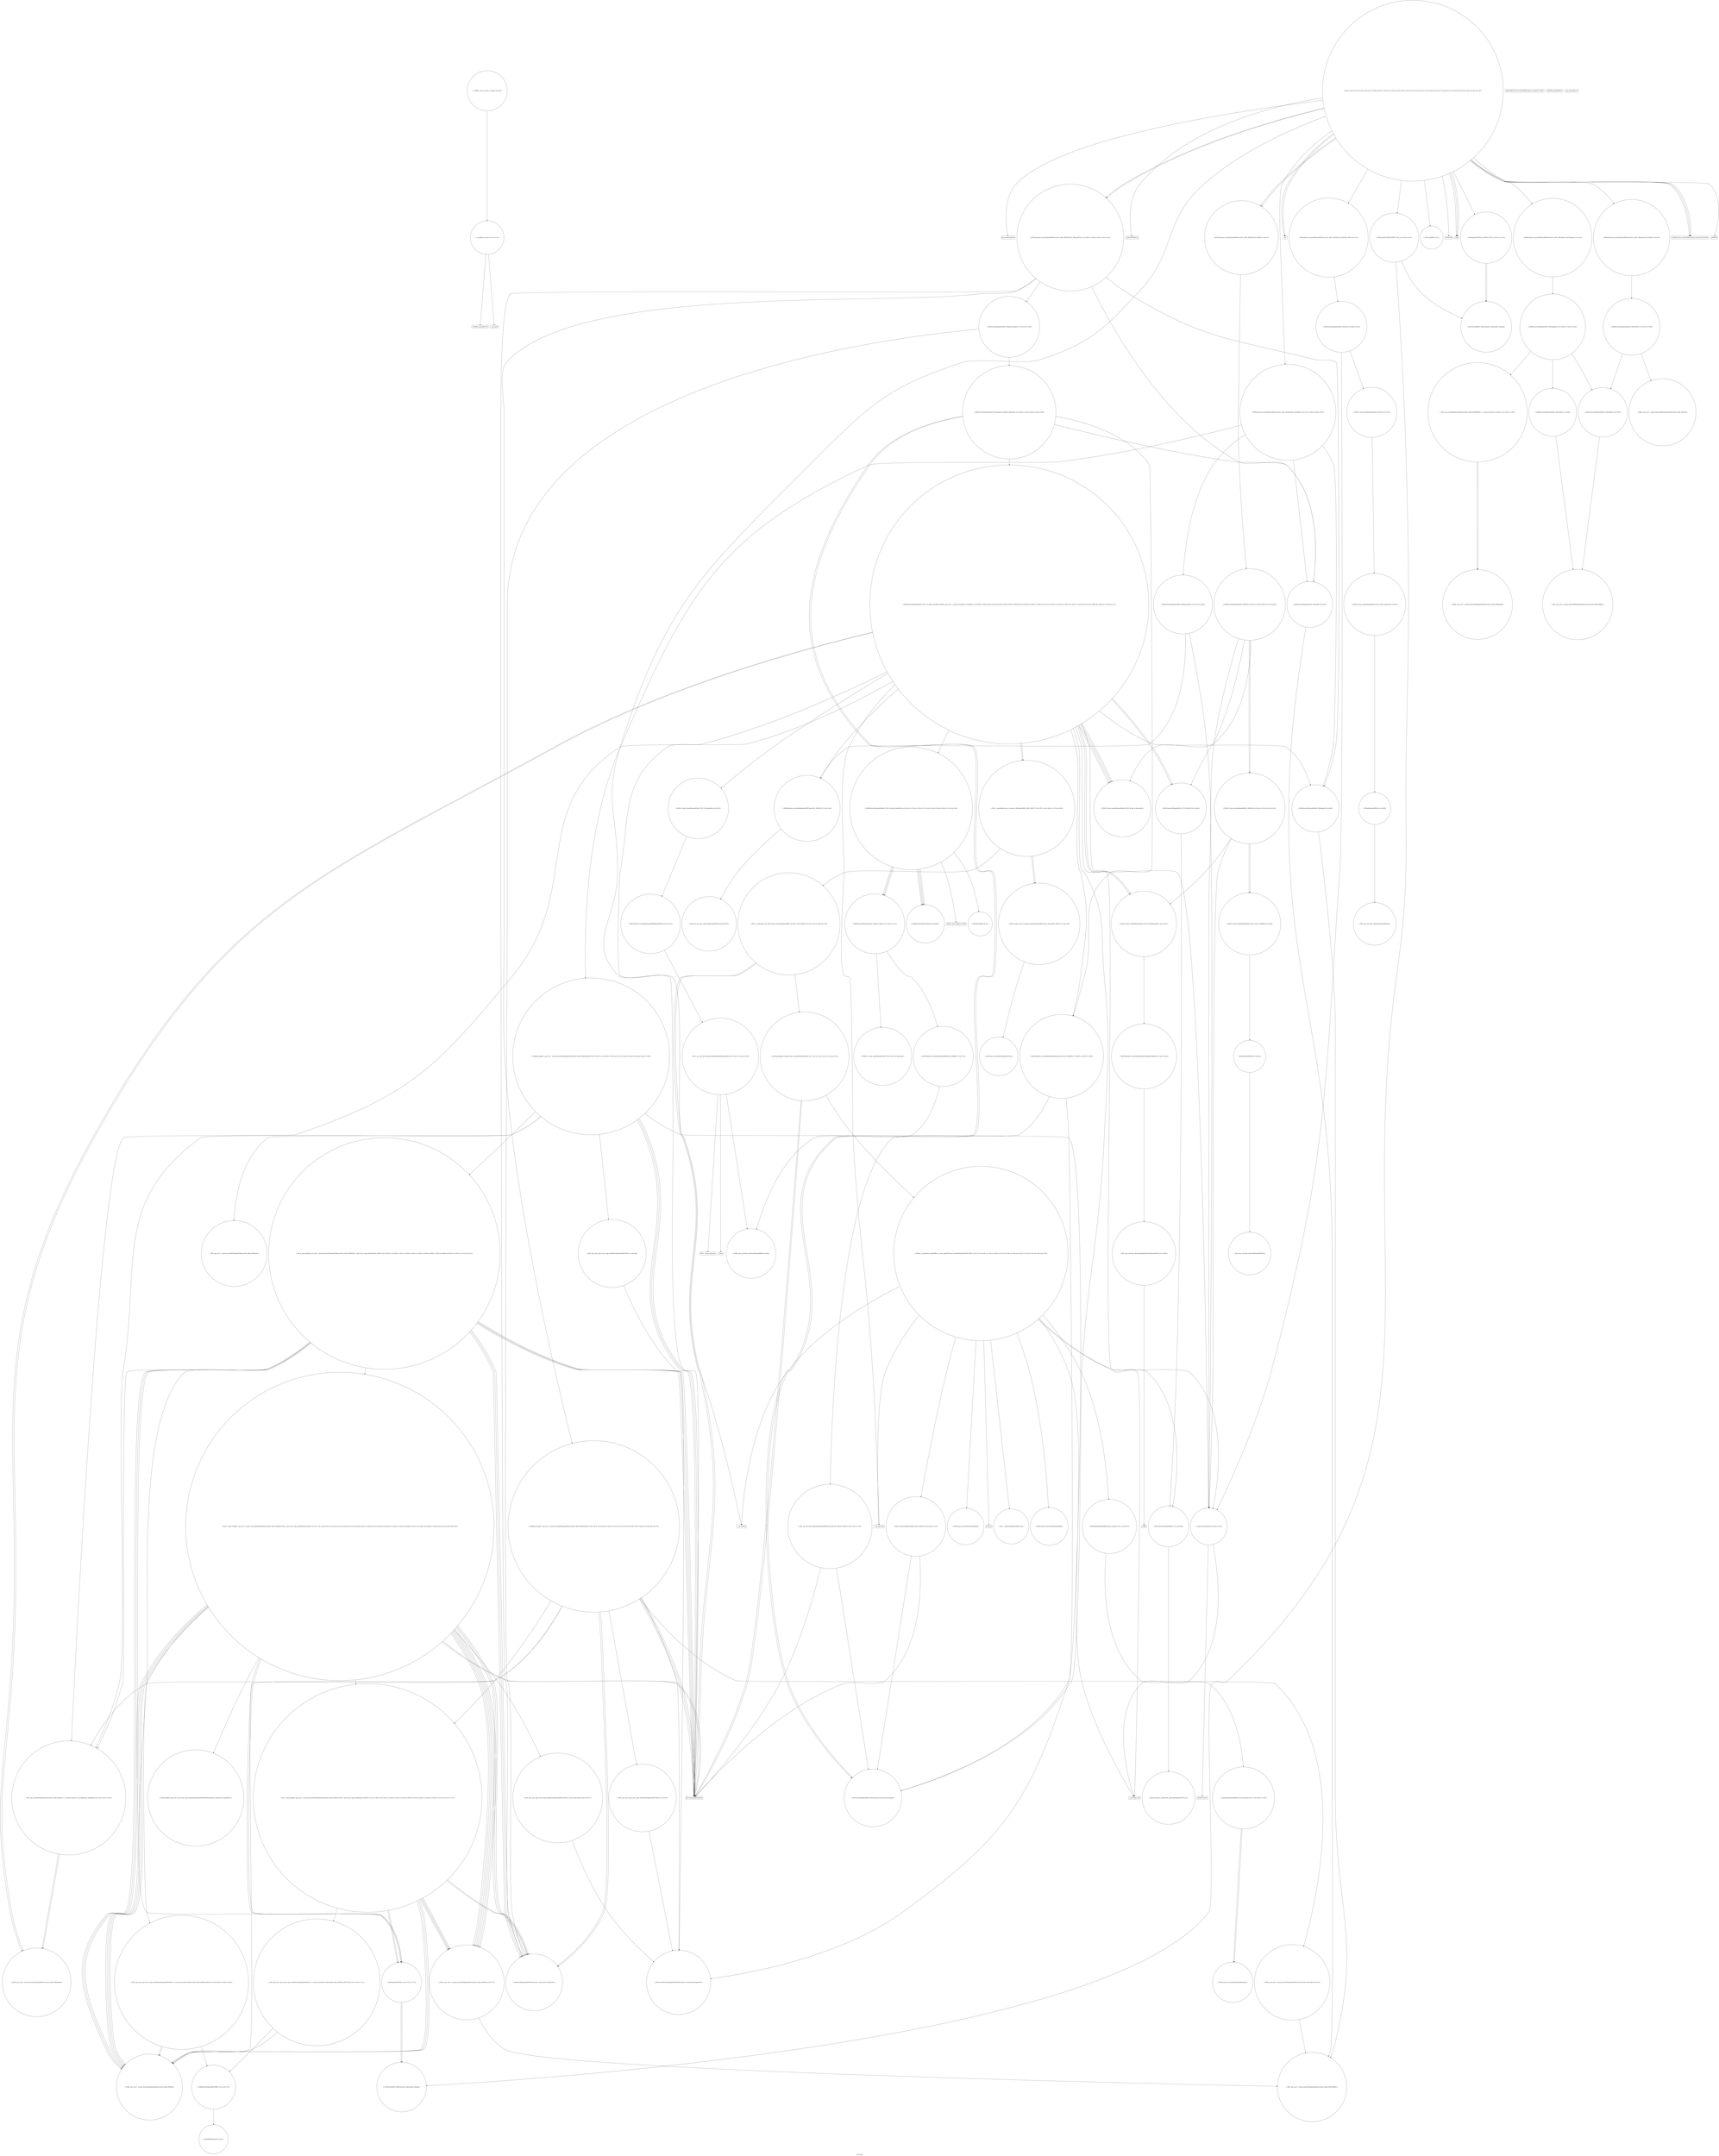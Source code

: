 digraph "Call Graph" {
	label="Call Graph";

	Node0x55b76aaaabf0 [shape=record,shape=circle,label="{__cxx_global_var_init|{<s0>1|<s1>2}}"];
	Node0x55b76aaaabf0:s0 -> Node0x55b76aaa8be0[color=black];
	Node0x55b76aaaabf0:s1 -> Node0x55b76ad24c30[color=black];
	Node0x55b76ad287d0 [shape=record,shape=circle,label="{_ZSt4moveIRSt4lessISt4pairIiiEEEONSt16remove_referenceIT_E4typeEOS6_}"];
	Node0x55b76ad24e30 [shape=record,shape=Mrecord,label="{llvm.memset.p0i8.i64}"];
	Node0x55b76ad26330 [shape=record,shape=circle,label="{_ZNK9__gnu_cxx17__normal_iteratorIPSt4pairIiiESt6vectorIS2_SaIS2_EEEplEl|{<s0>176}}"];
	Node0x55b76ad26330:s0 -> Node0x55b76ad28a50[color=black];
	Node0x55b76ad251b0 [shape=record,shape=Mrecord,label="{llvm.memcpy.p0i8.p0i8.i64}"];
	Node0x55b76ad266b0 [shape=record,shape=circle,label="{_ZNKSt6vectorISt4pairIiiESaIS1_EE3endEv|{<s0>186}}"];
	Node0x55b76ad266b0:s0 -> Node0x55b76ad267b0[color=black];
	Node0x55b76ad25530 [shape=record,shape=Mrecord,label="{_ZNSolsEPFRSoS_E}"];
	Node0x55b76ad26a30 [shape=record,shape=circle,label="{_ZN9__gnu_cxx5__ops15_Iter_comp_iterISt4lessISt4pairIiiEEEC2ES5_|{<s0>199}}"];
	Node0x55b76ad26a30:s0 -> Node0x55b76ad287d0[color=black];
	Node0x55b76ad258b0 [shape=record,shape=circle,label="{_ZNSt12_Vector_baseISt4pairIiiESaIS1_EE19_M_get_Tp_allocatorEv}"];
	Node0x55b76ad26db0 [shape=record,shape=circle,label="{_GLOBAL__sub_I_marcina_0_0.cpp|{<s0>238}}"];
	Node0x55b76ad26db0:s0 -> Node0x55b76aaaabf0[color=black];
	Node0x55b76ad25c30 [shape=record,shape=circle,label="{_ZNSt12_Vector_baseISt4pairIiiESaIS1_EE13_M_deallocateEPS1_m|{<s0>57}}"];
	Node0x55b76ad25c30:s0 -> Node0x55b76ad25d30[color=black];
	Node0x55b76ad25fb0 [shape=record,shape=circle,label="{_ZNSt6vectorISt4pairIiiESaIS1_EEC2Ev|{<s0>62|<s1>63}}"];
	Node0x55b76ad25fb0:s0 -> Node0x55b76ad26030[color=black];
	Node0x55b76ad25fb0:s1 -> Node0x55b76ad259b0[color=black];
	Node0x55b76ad27350 [shape=record,shape=circle,label="{_ZSt9push_heapIN9__gnu_cxx17__normal_iteratorIPSt4pairIiiESt6vectorIS3_SaIS3_EEEESt4lessIS3_EEvT_SB_T0_|{<s0>69|<s1>70|<s2>71|<s3>72|<s4>73|<s5>74|<s6>75|<s7>76|<s8>77|<s9>78|<s10>79}}"];
	Node0x55b76ad27350:s0 -> Node0x55b76ad287d0[color=black];
	Node0x55b76ad27350:s1 -> Node0x55b76ad28850[color=black];
	Node0x55b76ad27350:s2 -> Node0x55b76ad288d0[color=black];
	Node0x55b76ad27350:s3 -> Node0x55b76ad28950[color=black];
	Node0x55b76ad27350:s4 -> Node0x55b76ad272d0[color=black];
	Node0x55b76ad27350:s5 -> Node0x55b76ad251b0[color=black];
	Node0x55b76ad27350:s6 -> Node0x55b76ad251b0[color=black];
	Node0x55b76ad27350:s7 -> Node0x55b76ad277d0[color=black];
	Node0x55b76ad27350:s8 -> Node0x55b76ad272d0[color=black];
	Node0x55b76ad27350:s9 -> Node0x55b76ad251b0[color=black];
	Node0x55b76ad27350:s10 -> Node0x55b76ad289d0[color=black];
	Node0x55b76ad276d0 [shape=record,shape=circle,label="{_ZN9__gnu_cxx13new_allocatorISt4pairIiiEE9constructIS2_JS2_EEEvPT_DpOT0_|{<s0>112|<s1>113}}"];
	Node0x55b76ad276d0:s0 -> Node0x55b76ad275d0[color=black];
	Node0x55b76ad276d0:s1 -> Node0x55b76ad251b0[color=black];
	Node0x55b76ad27a50 [shape=record,shape=Mrecord,label="{__cxa_rethrow}"];
	Node0x55b76ad27dd0 [shape=record,shape=circle,label="{_ZNKSt12_Vector_baseISt4pairIiiESaIS1_EE19_M_get_Tp_allocatorEv}"];
	Node0x55b76ad28150 [shape=record,shape=circle,label="{_ZSt32__make_move_if_noexcept_iteratorISt4pairIiiESt13move_iteratorIPS1_EET0_PT_|{<s0>140}}"];
	Node0x55b76ad28150:s0 -> Node0x55b76ad286d0[color=black];
	Node0x55b76ad284d0 [shape=record,shape=circle,label="{_ZNSt13move_iteratorIPSt4pairIiiEEppEv}"];
	Node0x55b76aaa8be0 [shape=record,shape=Mrecord,label="{_ZNSt8ios_base4InitC1Ev}"];
	Node0x55b76ad28850 [shape=record,shape=circle,label="{_ZN9__gnu_cxx5__ops14_Iter_comp_valISt4lessISt4pairIiiEEEC2ES5_|{<s0>160}}"];
	Node0x55b76ad28850:s0 -> Node0x55b76ad287d0[color=black];
	Node0x55b76ad24eb0 [shape=record,shape=circle,label="{_ZNSt14priority_queueISt4pairIiiESt6vectorIS1_SaIS1_EESt4lessIS1_EEC2IS4_vEEv|{<s0>27}}"];
	Node0x55b76ad24eb0:s0 -> Node0x55b76ad25fb0[color=black];
	Node0x55b76ad263b0 [shape=record,shape=circle,label="{_ZNSt4pairIiiEaSEOS0_|{<s0>177|<s1>178}}"];
	Node0x55b76ad263b0:s0 -> Node0x55b76ad25730[color=black];
	Node0x55b76ad263b0:s1 -> Node0x55b76ad25730[color=black];
	Node0x55b76ad25230 [shape=record,shape=circle,label="{_ZNSt14priority_queueISt4pairIiiESt6vectorIS1_SaIS1_EESt4lessIS1_EE3popEv|{<s0>37|<s1>38|<s2>39|<s3>40}}"];
	Node0x55b76ad25230:s0 -> Node0x55b76ad273d0[color=black];
	Node0x55b76ad25230:s1 -> Node0x55b76ad27450[color=black];
	Node0x55b76ad25230:s2 -> Node0x55b76ad26930[color=black];
	Node0x55b76ad25230:s3 -> Node0x55b76ad269b0[color=black];
	Node0x55b76ad26730 [shape=record,shape=circle,label="{_ZNK9__gnu_cxx17__normal_iteratorIPKSt4pairIiiESt6vectorIS2_SaIS2_EEE4baseEv}"];
	Node0x55b76ad255b0 [shape=record,shape=Mrecord,label="{_ZSt4endlIcSt11char_traitsIcEERSt13basic_ostreamIT_T0_ES6_}"];
	Node0x55b76ad26ab0 [shape=record,shape=circle,label="{_ZN9__gnu_cxx17__normal_iteratorIPSt4pairIiiESt6vectorIS2_SaIS2_EEEmmEv}"];
	Node0x55b76ad25930 [shape=record,shape=circle,label="{_ZNSt12_Vector_baseISt4pairIiiESaIS1_EED2Ev|{<s0>50|<s1>51|<s2>52|<s3>53}}"];
	Node0x55b76ad25930:s0 -> Node0x55b76ad25c30[color=black];
	Node0x55b76ad25930:s1 -> Node0x55b76ad25cb0[color=black];
	Node0x55b76ad25930:s2 -> Node0x55b76ad25cb0[color=black];
	Node0x55b76ad25930:s3 -> Node0x55b76ad259b0[color=black];
	Node0x55b76ad25cb0 [shape=record,shape=circle,label="{_ZNSt12_Vector_baseISt4pairIiiESaIS1_EE12_Vector_implD2Ev|{<s0>58}}"];
	Node0x55b76ad25cb0:s0 -> Node0x55b76ad25eb0[color=black];
	Node0x55b76ad26030 [shape=record,shape=circle,label="{_ZNSt12_Vector_baseISt4pairIiiESaIS1_EEC2Ev|{<s0>64}}"];
	Node0x55b76ad26030:s0 -> Node0x55b76ad260b0[color=black];
	Node0x55b76ad273d0 [shape=record,shape=circle,label="{_ZNSt6vectorISt4pairIiiESaIS1_EE5beginEv|{<s0>80}}"];
	Node0x55b76ad273d0:s0 -> Node0x55b76ad28a50[color=black];
	Node0x55b76ad27750 [shape=record,shape=circle,label="{_ZNKSt6vectorISt4pairIiiESaIS1_EE12_M_check_lenEmPKc|{<s0>114|<s1>115|<s2>116|<s3>117|<s4>118|<s5>119|<s6>120|<s7>121|<s8>122}}"];
	Node0x55b76ad27750:s0 -> Node0x55b76ad27b50[color=black];
	Node0x55b76ad27750:s1 -> Node0x55b76ad27bd0[color=black];
	Node0x55b76ad27750:s2 -> Node0x55b76ad27c50[color=black];
	Node0x55b76ad27750:s3 -> Node0x55b76ad27bd0[color=black];
	Node0x55b76ad27750:s4 -> Node0x55b76ad27bd0[color=black];
	Node0x55b76ad27750:s5 -> Node0x55b76ad27cd0[color=black];
	Node0x55b76ad27750:s6 -> Node0x55b76ad27bd0[color=black];
	Node0x55b76ad27750:s7 -> Node0x55b76ad27b50[color=black];
	Node0x55b76ad27750:s8 -> Node0x55b76ad27b50[color=black];
	Node0x55b76ad27ad0 [shape=record,shape=Mrecord,label="{__cxa_end_catch}"];
	Node0x55b76ad27e50 [shape=record,shape=circle,label="{_ZNK9__gnu_cxx13new_allocatorISt4pairIiiEE8max_sizeEv}"];
	Node0x55b76ad281d0 [shape=record,shape=circle,label="{_ZSt18uninitialized_copyISt13move_iteratorIPSt4pairIiiEES3_ET0_T_S6_S5_|{<s0>141|<s1>142|<s2>143}}"];
	Node0x55b76ad281d0:s0 -> Node0x55b76ad251b0[color=black];
	Node0x55b76ad281d0:s1 -> Node0x55b76ad251b0[color=black];
	Node0x55b76ad281d0:s2 -> Node0x55b76ad28250[color=black];
	Node0x55b76ad28550 [shape=record,shape=Mrecord,label="{llvm.trap}"];
	Node0x55b76ad24bb0 [shape=record,shape=Mrecord,label="{_ZNSt8ios_base4InitD1Ev}"];
	Node0x55b76ad288d0 [shape=record,shape=circle,label="{_ZNK9__gnu_cxx17__normal_iteratorIPSt4pairIiiESt6vectorIS2_SaIS2_EEEmiEl|{<s0>161}}"];
	Node0x55b76ad288d0:s0 -> Node0x55b76ad28a50[color=black];
	Node0x55b76ad24f30 [shape=record,shape=circle,label="{_ZNSt14priority_queueISt4pairIiiESt6vectorIS1_SaIS1_EESt4lessIS1_EE4pushEOS1_|{<s0>28|<s1>29|<s2>30|<s3>31|<s4>32}}"];
	Node0x55b76ad24f30:s0 -> Node0x55b76ad272d0[color=black];
	Node0x55b76ad24f30:s1 -> Node0x55b76ad26230[color=black];
	Node0x55b76ad24f30:s2 -> Node0x55b76ad273d0[color=black];
	Node0x55b76ad24f30:s3 -> Node0x55b76ad27450[color=black];
	Node0x55b76ad24f30:s4 -> Node0x55b76ad27350[color=black];
	Node0x55b76ad26430 [shape=record,shape=circle,label="{_ZNKSt4lessISt4pairIiiEEclERKS1_S4_|{<s0>179}}"];
	Node0x55b76ad26430:s0 -> Node0x55b76ad264b0[color=black];
	Node0x55b76ad252b0 [shape=record,shape=Mrecord,label="{abs}"];
	Node0x55b76ad267b0 [shape=record,shape=circle,label="{_ZN9__gnu_cxx17__normal_iteratorIPKSt4pairIiiESt6vectorIS2_SaIS2_EEEC2ERKS4_}"];
	Node0x55b76ad25630 [shape=record,shape=circle,label="{_ZNSt14priority_queueISt4pairIiiESt6vectorIS1_SaIS1_EESt4lessIS1_EED2Ev|{<s0>43}}"];
	Node0x55b76ad25630:s0 -> Node0x55b76ad257b0[color=black];
	Node0x55b76ad26b30 [shape=record,shape=circle,label="{_ZSt10__pop_heapIN9__gnu_cxx17__normal_iteratorIPSt4pairIiiESt6vectorIS3_SaIS3_EEEENS0_5__ops15_Iter_comp_iterISt4lessIS3_EEEEvT_SE_SE_RT0_|{<s0>200|<s1>201|<s2>202|<s3>203|<s4>204|<s5>205|<s6>206|<s7>207|<s8>208|<s9>209|<s10>210|<s11>211|<s12>212}}"];
	Node0x55b76ad26b30:s0 -> Node0x55b76ad28950[color=black];
	Node0x55b76ad26b30:s1 -> Node0x55b76ad272d0[color=black];
	Node0x55b76ad26b30:s2 -> Node0x55b76ad251b0[color=black];
	Node0x55b76ad26b30:s3 -> Node0x55b76ad28950[color=black];
	Node0x55b76ad26b30:s4 -> Node0x55b76ad272d0[color=black];
	Node0x55b76ad26b30:s5 -> Node0x55b76ad28950[color=black];
	Node0x55b76ad26b30:s6 -> Node0x55b76ad263b0[color=black];
	Node0x55b76ad26b30:s7 -> Node0x55b76ad251b0[color=black];
	Node0x55b76ad26b30:s8 -> Node0x55b76ad277d0[color=black];
	Node0x55b76ad26b30:s9 -> Node0x55b76ad272d0[color=black];
	Node0x55b76ad26b30:s10 -> Node0x55b76ad251b0[color=black];
	Node0x55b76ad26b30:s11 -> Node0x55b76ad251b0[color=black];
	Node0x55b76ad26b30:s12 -> Node0x55b76ad26bb0[color=black];
	Node0x55b76ad259b0 [shape=record,shape=circle,label="{__clang_call_terminate|{<s0>54|<s1>55}}"];
	Node0x55b76ad259b0:s0 -> Node0x55b76ad25a30[color=black];
	Node0x55b76ad259b0:s1 -> Node0x55b76ad25ab0[color=black];
	Node0x55b76ad25d30 [shape=record,shape=circle,label="{_ZNSt16allocator_traitsISaISt4pairIiiEEE10deallocateERS2_PS1_m|{<s0>59}}"];
	Node0x55b76ad25d30:s0 -> Node0x55b76ad25db0[color=black];
	Node0x55b76ad260b0 [shape=record,shape=circle,label="{_ZNSt12_Vector_baseISt4pairIiiESaIS1_EE12_Vector_implC2Ev|{<s0>65}}"];
	Node0x55b76ad260b0:s0 -> Node0x55b76ad26130[color=black];
	Node0x55b76ad27450 [shape=record,shape=circle,label="{_ZNSt6vectorISt4pairIiiESaIS1_EE3endEv|{<s0>81}}"];
	Node0x55b76ad27450:s0 -> Node0x55b76ad28a50[color=black];
	Node0x55b76ad277d0 [shape=record,shape=circle,label="{_ZN9__gnu_cxxmiIPSt4pairIiiESt6vectorIS2_SaIS2_EEEENS_17__normal_iteratorIT_T0_E15difference_typeERKSA_SD_|{<s0>123|<s1>124}}"];
	Node0x55b76ad277d0:s0 -> Node0x55b76ad27950[color=black];
	Node0x55b76ad277d0:s1 -> Node0x55b76ad27950[color=black];
	Node0x55b76ad27b50 [shape=record,shape=circle,label="{_ZNKSt6vectorISt4pairIiiESaIS1_EE8max_sizeEv|{<s0>130|<s1>131}}"];
	Node0x55b76ad27b50:s0 -> Node0x55b76ad27dd0[color=black];
	Node0x55b76ad27b50:s1 -> Node0x55b76ad27d50[color=black];
	Node0x55b76ad27ed0 [shape=record,shape=circle,label="{_ZNSt16allocator_traitsISaISt4pairIiiEEE8allocateERS2_m|{<s0>133}}"];
	Node0x55b76ad27ed0:s0 -> Node0x55b76ad27f50[color=black];
	Node0x55b76ad28250 [shape=record,shape=circle,label="{_ZNSt20__uninitialized_copyILb0EE13__uninit_copyISt13move_iteratorIPSt4pairIiiEES5_EET0_T_S8_S7_|{<s0>144|<s1>145|<s2>146|<s3>147|<s4>148|<s5>149|<s6>150|<s7>151|<s8>152|<s9>153|<s10>154}}"];
	Node0x55b76ad28250:s0 -> Node0x55b76ad282d0[color=black];
	Node0x55b76ad28250:s1 -> Node0x55b76ad283d0[color=black];
	Node0x55b76ad28250:s2 -> Node0x55b76ad28450[color=black];
	Node0x55b76ad28250:s3 -> Node0x55b76ad28350[color=black];
	Node0x55b76ad28250:s4 -> Node0x55b76ad284d0[color=black];
	Node0x55b76ad28250:s5 -> Node0x55b76ad25a30[color=black];
	Node0x55b76ad28250:s6 -> Node0x55b76ad25b30[color=black];
	Node0x55b76ad28250:s7 -> Node0x55b76ad27a50[color=black];
	Node0x55b76ad28250:s8 -> Node0x55b76ad27ad0[color=black];
	Node0x55b76ad28250:s9 -> Node0x55b76ad28550[color=black];
	Node0x55b76ad28250:s10 -> Node0x55b76ad259b0[color=black];
	Node0x55b76ad285d0 [shape=record,shape=circle,label="{_ZSteqIPSt4pairIiiEEbRKSt13move_iteratorIT_ES7_|{<s0>158|<s1>159}}"];
	Node0x55b76ad285d0:s0 -> Node0x55b76ad28650[color=black];
	Node0x55b76ad285d0:s1 -> Node0x55b76ad28650[color=black];
	Node0x55b76ad24c30 [shape=record,shape=Mrecord,label="{__cxa_atexit}"];
	Node0x55b76ad28950 [shape=record,shape=circle,label="{_ZNK9__gnu_cxx17__normal_iteratorIPSt4pairIiiESt6vectorIS2_SaIS2_EEEdeEv}"];
	Node0x55b76ad24fb0 [shape=record,shape=circle,label="{_ZNSt4pairIiiEC2IRiiLb1EEEOT_OT0_|{<s0>33|<s1>34}}"];
	Node0x55b76ad24fb0:s0 -> Node0x55b76ad256b0[color=black];
	Node0x55b76ad24fb0:s1 -> Node0x55b76ad25730[color=black];
	Node0x55b76ad264b0 [shape=record,shape=circle,label="{_ZStltIiiEbRKSt4pairIT_T0_ES5_}"];
	Node0x55b76ad25330 [shape=record,shape=circle,label="{_ZSt3minIiERKT_S2_S2_}"];
	Node0x55b76ad26830 [shape=record,shape=circle,label="{_ZNKSt6vectorISt4pairIiiESaIS1_EE5frontEv|{<s0>187|<s1>188}}"];
	Node0x55b76ad26830:s0 -> Node0x55b76ad26630[color=black];
	Node0x55b76ad26830:s1 -> Node0x55b76ad268b0[color=black];
	Node0x55b76ad256b0 [shape=record,shape=circle,label="{_ZSt7forwardIRiEOT_RNSt16remove_referenceIS1_E4typeE}"];
	Node0x55b76ad26bb0 [shape=record,shape=circle,label="{_ZSt13__adjust_heapIN9__gnu_cxx17__normal_iteratorIPSt4pairIiiESt6vectorIS3_SaIS3_EEEElS3_NS0_5__ops15_Iter_comp_iterISt4lessIS3_EEEEvT_T0_SF_T1_T2_|{<s0>213|<s1>214|<s2>215|<s3>216|<s4>217|<s5>218|<s6>219|<s7>220|<s8>221|<s9>222|<s10>223|<s11>224|<s12>225|<s13>226|<s14>227|<s15>228|<s16>229|<s17>230|<s18>231|<s19>232|<s20>233}}"];
	Node0x55b76ad26bb0:s0 -> Node0x55b76ad26330[color=black];
	Node0x55b76ad26bb0:s1 -> Node0x55b76ad26330[color=black];
	Node0x55b76ad26bb0:s2 -> Node0x55b76ad26c30[color=black];
	Node0x55b76ad26bb0:s3 -> Node0x55b76ad26330[color=black];
	Node0x55b76ad26bb0:s4 -> Node0x55b76ad28950[color=black];
	Node0x55b76ad26bb0:s5 -> Node0x55b76ad272d0[color=black];
	Node0x55b76ad26bb0:s6 -> Node0x55b76ad26330[color=black];
	Node0x55b76ad26bb0:s7 -> Node0x55b76ad28950[color=black];
	Node0x55b76ad26bb0:s8 -> Node0x55b76ad263b0[color=black];
	Node0x55b76ad26bb0:s9 -> Node0x55b76ad26330[color=black];
	Node0x55b76ad26bb0:s10 -> Node0x55b76ad28950[color=black];
	Node0x55b76ad26bb0:s11 -> Node0x55b76ad272d0[color=black];
	Node0x55b76ad26bb0:s12 -> Node0x55b76ad26330[color=black];
	Node0x55b76ad26bb0:s13 -> Node0x55b76ad28950[color=black];
	Node0x55b76ad26bb0:s14 -> Node0x55b76ad263b0[color=black];
	Node0x55b76ad26bb0:s15 -> Node0x55b76ad26cb0[color=black];
	Node0x55b76ad26bb0:s16 -> Node0x55b76ad26d30[color=black];
	Node0x55b76ad26bb0:s17 -> Node0x55b76ad251b0[color=black];
	Node0x55b76ad26bb0:s18 -> Node0x55b76ad272d0[color=black];
	Node0x55b76ad26bb0:s19 -> Node0x55b76ad251b0[color=black];
	Node0x55b76ad26bb0:s20 -> Node0x55b76ad289d0[color=black];
	Node0x55b76ad25a30 [shape=record,shape=Mrecord,label="{__cxa_begin_catch}"];
	Node0x55b76ad25db0 [shape=record,shape=circle,label="{_ZN9__gnu_cxx13new_allocatorISt4pairIiiEE10deallocateEPS2_m|{<s0>60}}"];
	Node0x55b76ad25db0:s0 -> Node0x55b76ad25e30[color=black];
	Node0x55b76ad26130 [shape=record,shape=circle,label="{_ZNSaISt4pairIiiEEC2Ev|{<s0>66}}"];
	Node0x55b76ad26130:s0 -> Node0x55b76ad261b0[color=black];
	Node0x55b76ad274d0 [shape=record,shape=circle,label="{_ZNSt6vectorISt4pairIiiESaIS1_EE12emplace_backIJS1_EEEvDpOT_|{<s0>82|<s1>83|<s2>84|<s3>85|<s4>86}}"];
	Node0x55b76ad274d0:s0 -> Node0x55b76ad275d0[color=black];
	Node0x55b76ad274d0:s1 -> Node0x55b76ad27550[color=black];
	Node0x55b76ad274d0:s2 -> Node0x55b76ad27450[color=black];
	Node0x55b76ad274d0:s3 -> Node0x55b76ad275d0[color=black];
	Node0x55b76ad274d0:s4 -> Node0x55b76ad27650[color=black];
	Node0x55b76ad27850 [shape=record,shape=circle,label="{_ZNSt12_Vector_baseISt4pairIiiESaIS1_EE11_M_allocateEm|{<s0>125}}"];
	Node0x55b76ad27850:s0 -> Node0x55b76ad27ed0[color=black];
	Node0x55b76ad27bd0 [shape=record,shape=circle,label="{_ZNKSt6vectorISt4pairIiiESaIS1_EE4sizeEv}"];
	Node0x55b76ad27f50 [shape=record,shape=circle,label="{_ZN9__gnu_cxx13new_allocatorISt4pairIiiEE8allocateEmPKv|{<s0>134|<s1>135|<s2>136}}"];
	Node0x55b76ad27f50:s0 -> Node0x55b76ad27e50[color=black];
	Node0x55b76ad27f50:s1 -> Node0x55b76ad27fd0[color=black];
	Node0x55b76ad27f50:s2 -> Node0x55b76ad28050[color=black];
	Node0x55b76ad282d0 [shape=record,shape=circle,label="{_ZStneIPSt4pairIiiEEbRKSt13move_iteratorIT_ES7_|{<s0>155}}"];
	Node0x55b76ad282d0:s0 -> Node0x55b76ad285d0[color=black];
	Node0x55b76ad28650 [shape=record,shape=circle,label="{_ZNKSt13move_iteratorIPSt4pairIiiEE4baseEv}"];
	Node0x55b76ad24cb0 [shape=record,shape=circle,label="{main|{<s0>3|<s1>4|<s2>5|<s3>6|<s4>7|<s5>8|<s6>9|<s7>10|<s8>11|<s9>12|<s10>13|<s11>14|<s12>15|<s13>16|<s14>17|<s15>18|<s16>19|<s17>20|<s18>21|<s19>22|<s20>23|<s21>24|<s22>25|<s23>26}}"];
	Node0x55b76ad24cb0:s0 -> Node0x55b76ad24d30[color=black];
	Node0x55b76ad24cb0:s1 -> Node0x55b76ad24db0[color=black];
	Node0x55b76ad24cb0:s2 -> Node0x55b76ad24db0[color=black];
	Node0x55b76ad24cb0:s3 -> Node0x55b76ad24db0[color=black];
	Node0x55b76ad24cb0:s4 -> Node0x55b76ad24e30[color=black];
	Node0x55b76ad24cb0:s5 -> Node0x55b76ad24eb0[color=black];
	Node0x55b76ad24cb0:s6 -> Node0x55b76ad24fb0[color=black];
	Node0x55b76ad24cb0:s7 -> Node0x55b76ad24f30[color=black];
	Node0x55b76ad24cb0:s8 -> Node0x55b76ad250b0[color=black];
	Node0x55b76ad24cb0:s9 -> Node0x55b76ad25130[color=black];
	Node0x55b76ad24cb0:s10 -> Node0x55b76ad251b0[color=black];
	Node0x55b76ad24cb0:s11 -> Node0x55b76ad25230[color=black];
	Node0x55b76ad24cb0:s12 -> Node0x55b76ad25630[color=black];
	Node0x55b76ad24cb0:s13 -> Node0x55b76ad252b0[color=black];
	Node0x55b76ad24cb0:s14 -> Node0x55b76ad252b0[color=black];
	Node0x55b76ad24cb0:s15 -> Node0x55b76ad25330[color=black];
	Node0x55b76ad24cb0:s16 -> Node0x55b76ad253b0[color=black];
	Node0x55b76ad24cb0:s17 -> Node0x55b76ad24f30[color=black];
	Node0x55b76ad24cb0:s18 -> Node0x55b76ad25430[color=black];
	Node0x55b76ad24cb0:s19 -> Node0x55b76ad254b0[color=black];
	Node0x55b76ad24cb0:s20 -> Node0x55b76ad25430[color=black];
	Node0x55b76ad24cb0:s21 -> Node0x55b76ad25430[color=black];
	Node0x55b76ad24cb0:s22 -> Node0x55b76ad25530[color=black];
	Node0x55b76ad24cb0:s23 -> Node0x55b76ad25630[color=black];
	Node0x55b76ad289d0 [shape=record,shape=circle,label="{_ZSt11__push_heapIN9__gnu_cxx17__normal_iteratorIPSt4pairIiiESt6vectorIS3_SaIS3_EEEElS3_NS0_5__ops14_Iter_comp_valISt4lessIS3_EEEEvT_T0_SF_T1_RT2_|{<s0>162|<s1>163|<s2>164|<s3>165|<s4>166|<s5>167|<s6>168|<s7>169|<s8>170|<s9>171|<s10>172|<s11>173}}"];
	Node0x55b76ad289d0:s0 -> Node0x55b76ad26330[color=black];
	Node0x55b76ad289d0:s1 -> Node0x55b76ad262b0[color=black];
	Node0x55b76ad289d0:s2 -> Node0x55b76ad26330[color=black];
	Node0x55b76ad289d0:s3 -> Node0x55b76ad28950[color=black];
	Node0x55b76ad289d0:s4 -> Node0x55b76ad272d0[color=black];
	Node0x55b76ad289d0:s5 -> Node0x55b76ad26330[color=black];
	Node0x55b76ad289d0:s6 -> Node0x55b76ad28950[color=black];
	Node0x55b76ad289d0:s7 -> Node0x55b76ad263b0[color=black];
	Node0x55b76ad289d0:s8 -> Node0x55b76ad272d0[color=black];
	Node0x55b76ad289d0:s9 -> Node0x55b76ad26330[color=black];
	Node0x55b76ad289d0:s10 -> Node0x55b76ad28950[color=black];
	Node0x55b76ad289d0:s11 -> Node0x55b76ad263b0[color=black];
	Node0x55b76ad25030 [shape=record,shape=Mrecord,label="{__gxx_personality_v0}"];
	Node0x55b76ad26530 [shape=record,shape=circle,label="{_ZNKSt6vectorISt4pairIiiESaIS1_EE5emptyEv|{<s0>180|<s1>181|<s2>182}}"];
	Node0x55b76ad26530:s0 -> Node0x55b76ad26630[color=black];
	Node0x55b76ad26530:s1 -> Node0x55b76ad266b0[color=black];
	Node0x55b76ad26530:s2 -> Node0x55b76ad265b0[color=black];
	Node0x55b76ad253b0 [shape=record,shape=circle,label="{_ZNSt4pairIiiEC2IRiS2_Lb1EEEOT_OT0_|{<s0>41|<s1>42}}"];
	Node0x55b76ad253b0:s0 -> Node0x55b76ad256b0[color=black];
	Node0x55b76ad253b0:s1 -> Node0x55b76ad256b0[color=black];
	Node0x55b76ad268b0 [shape=record,shape=circle,label="{_ZNK9__gnu_cxx17__normal_iteratorIPKSt4pairIiiESt6vectorIS2_SaIS2_EEEdeEv}"];
	Node0x55b76ad25730 [shape=record,shape=circle,label="{_ZSt7forwardIiEOT_RNSt16remove_referenceIS0_E4typeE}"];
	Node0x55b76ad26c30 [shape=record,shape=circle,label="{_ZN9__gnu_cxx5__ops15_Iter_comp_iterISt4lessISt4pairIiiEEEclINS_17__normal_iteratorIPS4_St6vectorIS4_SaIS4_EEEESD_EEbT_T0_|{<s0>234|<s1>235|<s2>236}}"];
	Node0x55b76ad26c30:s0 -> Node0x55b76ad28950[color=black];
	Node0x55b76ad26c30:s1 -> Node0x55b76ad28950[color=black];
	Node0x55b76ad26c30:s2 -> Node0x55b76ad26430[color=black];
	Node0x55b76ad25ab0 [shape=record,shape=Mrecord,label="{_ZSt9terminatev}"];
	Node0x55b76ad25e30 [shape=record,shape=Mrecord,label="{_ZdlPv}"];
	Node0x55b76ad261b0 [shape=record,shape=circle,label="{_ZN9__gnu_cxx13new_allocatorISt4pairIiiEEC2Ev}"];
	Node0x55b76ad27550 [shape=record,shape=circle,label="{_ZNSt16allocator_traitsISaISt4pairIiiEEE9constructIS1_JS1_EEEvRS2_PT_DpOT0_|{<s0>87|<s1>88}}"];
	Node0x55b76ad27550:s0 -> Node0x55b76ad275d0[color=black];
	Node0x55b76ad27550:s1 -> Node0x55b76ad276d0[color=black];
	Node0x55b76ad278d0 [shape=record,shape=circle,label="{_ZSt34__uninitialized_move_if_noexcept_aIPSt4pairIiiES2_SaIS1_EET0_T_S5_S4_RT1_|{<s0>126|<s1>127|<s2>128}}"];
	Node0x55b76ad278d0:s0 -> Node0x55b76ad28150[color=black];
	Node0x55b76ad278d0:s1 -> Node0x55b76ad28150[color=black];
	Node0x55b76ad278d0:s2 -> Node0x55b76ad280d0[color=black];
	Node0x55b76ad27c50 [shape=record,shape=Mrecord,label="{_ZSt20__throw_length_errorPKc}"];
	Node0x55b76ad27fd0 [shape=record,shape=Mrecord,label="{_ZSt17__throw_bad_allocv}"];
	Node0x55b76ad28350 [shape=record,shape=circle,label="{_ZSt10_ConstructISt4pairIiiEJS1_EEvPT_DpOT0_|{<s0>156|<s1>157}}"];
	Node0x55b76ad28350:s0 -> Node0x55b76ad275d0[color=black];
	Node0x55b76ad28350:s1 -> Node0x55b76ad251b0[color=black];
	Node0x55b76ad286d0 [shape=record,shape=circle,label="{_ZNSt13move_iteratorIPSt4pairIiiEEC2ES2_}"];
	Node0x55b76ad24d30 [shape=record,shape=Mrecord,label="{_ZNSirsERi}"];
	Node0x55b76ad28a50 [shape=record,shape=circle,label="{_ZN9__gnu_cxx17__normal_iteratorIPSt4pairIiiESt6vectorIS2_SaIS2_EEEC2ERKS3_}"];
	Node0x55b76ad250b0 [shape=record,shape=circle,label="{_ZNKSt14priority_queueISt4pairIiiESt6vectorIS1_SaIS1_EESt4lessIS1_EE5emptyEv|{<s0>35}}"];
	Node0x55b76ad250b0:s0 -> Node0x55b76ad26530[color=black];
	Node0x55b76ad265b0 [shape=record,shape=circle,label="{_ZN9__gnu_cxxeqIPKSt4pairIiiESt6vectorIS2_SaIS2_EEEEbRKNS_17__normal_iteratorIT_T0_EESD_|{<s0>183|<s1>184}}"];
	Node0x55b76ad265b0:s0 -> Node0x55b76ad26730[color=black];
	Node0x55b76ad265b0:s1 -> Node0x55b76ad26730[color=black];
	Node0x55b76ad25430 [shape=record,shape=Mrecord,label="{_ZStlsISt11char_traitsIcEERSt13basic_ostreamIcT_ES5_PKc}"];
	Node0x55b76ad26930 [shape=record,shape=circle,label="{_ZSt8pop_heapIN9__gnu_cxx17__normal_iteratorIPSt4pairIiiESt6vectorIS3_SaIS3_EEEESt4lessIS3_EEvT_SB_T0_|{<s0>189|<s1>190|<s2>191|<s3>192|<s4>193|<s5>194|<s6>195|<s7>196}}"];
	Node0x55b76ad26930:s0 -> Node0x55b76ad277d0[color=black];
	Node0x55b76ad26930:s1 -> Node0x55b76ad287d0[color=black];
	Node0x55b76ad26930:s2 -> Node0x55b76ad26a30[color=black];
	Node0x55b76ad26930:s3 -> Node0x55b76ad26ab0[color=black];
	Node0x55b76ad26930:s4 -> Node0x55b76ad251b0[color=black];
	Node0x55b76ad26930:s5 -> Node0x55b76ad251b0[color=black];
	Node0x55b76ad26930:s6 -> Node0x55b76ad251b0[color=black];
	Node0x55b76ad26930:s7 -> Node0x55b76ad26b30[color=black];
	Node0x55b76ad257b0 [shape=record,shape=circle,label="{_ZNSt6vectorISt4pairIiiESaIS1_EED2Ev|{<s0>44|<s1>45|<s2>46|<s3>47|<s4>48}}"];
	Node0x55b76ad257b0:s0 -> Node0x55b76ad258b0[color=black];
	Node0x55b76ad257b0:s1 -> Node0x55b76ad25830[color=black];
	Node0x55b76ad257b0:s2 -> Node0x55b76ad25930[color=black];
	Node0x55b76ad257b0:s3 -> Node0x55b76ad25930[color=black];
	Node0x55b76ad257b0:s4 -> Node0x55b76ad259b0[color=black];
	Node0x55b76ad26cb0 [shape=record,shape=circle,label="{_ZSt4moveIRN9__gnu_cxx5__ops15_Iter_comp_iterISt4lessISt4pairIiiEEEEEONSt16remove_referenceIT_E4typeEOSA_}"];
	Node0x55b76ad25b30 [shape=record,shape=circle,label="{_ZSt8_DestroyIPSt4pairIiiEEvT_S3_|{<s0>56}}"];
	Node0x55b76ad25b30:s0 -> Node0x55b76ad25bb0[color=black];
	Node0x55b76ad25eb0 [shape=record,shape=circle,label="{_ZNSaISt4pairIiiEED2Ev|{<s0>61}}"];
	Node0x55b76ad25eb0:s0 -> Node0x55b76ad25f30[color=black];
	Node0x55b76ad26230 [shape=record,shape=circle,label="{_ZNSt6vectorISt4pairIiiESaIS1_EE9push_backEOS1_|{<s0>67|<s1>68}}"];
	Node0x55b76ad26230:s0 -> Node0x55b76ad272d0[color=black];
	Node0x55b76ad26230:s1 -> Node0x55b76ad274d0[color=black];
	Node0x55b76ad275d0 [shape=record,shape=circle,label="{_ZSt7forwardISt4pairIiiEEOT_RNSt16remove_referenceIS2_E4typeE}"];
	Node0x55b76ad27950 [shape=record,shape=circle,label="{_ZNK9__gnu_cxx17__normal_iteratorIPSt4pairIiiESt6vectorIS2_SaIS2_EEE4baseEv}"];
	Node0x55b76ad27cd0 [shape=record,shape=circle,label="{_ZSt3maxImERKT_S2_S2_}"];
	Node0x55b76ad28050 [shape=record,shape=Mrecord,label="{_Znwm}"];
	Node0x55b76ad283d0 [shape=record,shape=circle,label="{_ZSt11__addressofISt4pairIiiEEPT_RS2_}"];
	Node0x55b76ad28750 [shape=record,shape=circle,label="{_ZN9__gnu_cxx13new_allocatorISt4pairIiiEE7destroyIS2_EEvPT_}"];
	Node0x55b76ad24db0 [shape=record,shape=Mrecord,label="{scanf}"];
	Node0x55b76ad262b0 [shape=record,shape=circle,label="{_ZN9__gnu_cxx5__ops14_Iter_comp_valISt4lessISt4pairIiiEEEclINS_17__normal_iteratorIPS4_St6vectorIS4_SaIS4_EEEES4_EEbT_RT0_|{<s0>174|<s1>175}}"];
	Node0x55b76ad262b0:s0 -> Node0x55b76ad28950[color=black];
	Node0x55b76ad262b0:s1 -> Node0x55b76ad26430[color=black];
	Node0x55b76ad25130 [shape=record,shape=circle,label="{_ZNKSt14priority_queueISt4pairIiiESt6vectorIS1_SaIS1_EESt4lessIS1_EE3topEv|{<s0>36}}"];
	Node0x55b76ad25130:s0 -> Node0x55b76ad26830[color=black];
	Node0x55b76ad26630 [shape=record,shape=circle,label="{_ZNKSt6vectorISt4pairIiiESaIS1_EE5beginEv|{<s0>185}}"];
	Node0x55b76ad26630:s0 -> Node0x55b76ad267b0[color=black];
	Node0x55b76ad254b0 [shape=record,shape=Mrecord,label="{_ZNSolsEi}"];
	Node0x55b76ad269b0 [shape=record,shape=circle,label="{_ZNSt6vectorISt4pairIiiESaIS1_EE8pop_backEv|{<s0>197|<s1>198}}"];
	Node0x55b76ad269b0:s0 -> Node0x55b76ad279d0[color=black];
	Node0x55b76ad269b0:s1 -> Node0x55b76ad259b0[color=black];
	Node0x55b76ad25830 [shape=record,shape=circle,label="{_ZSt8_DestroyIPSt4pairIiiES1_EvT_S3_RSaIT0_E|{<s0>49}}"];
	Node0x55b76ad25830:s0 -> Node0x55b76ad25b30[color=black];
	Node0x55b76ad26d30 [shape=record,shape=circle,label="{_ZN9__gnu_cxx5__ops14_Iter_comp_valISt4lessISt4pairIiiEEEC2EONS0_15_Iter_comp_iterIS5_EE|{<s0>237}}"];
	Node0x55b76ad26d30:s0 -> Node0x55b76ad287d0[color=black];
	Node0x55b76ad25bb0 [shape=record,shape=circle,label="{_ZNSt12_Destroy_auxILb1EE9__destroyIPSt4pairIiiEEEvT_S5_}"];
	Node0x55b76ad25f30 [shape=record,shape=circle,label="{_ZN9__gnu_cxx13new_allocatorISt4pairIiiEED2Ev}"];
	Node0x55b76ad272d0 [shape=record,shape=circle,label="{_ZSt4moveIRSt4pairIiiEEONSt16remove_referenceIT_E4typeEOS4_}"];
	Node0x55b76ad27650 [shape=record,shape=circle,label="{_ZNSt6vectorISt4pairIiiESaIS1_EE17_M_realloc_insertIJS1_EEEvN9__gnu_cxx17__normal_iteratorIPS1_S3_EEDpOT_|{<s0>89|<s1>90|<s2>91|<s3>92|<s4>93|<s5>94|<s6>95|<s7>96|<s8>97|<s9>98|<s10>99|<s11>100|<s12>101|<s13>102|<s14>103|<s15>104|<s16>105|<s17>106|<s18>107|<s19>108|<s20>109|<s21>110|<s22>111}}"];
	Node0x55b76ad27650:s0 -> Node0x55b76ad27750[color=black];
	Node0x55b76ad27650:s1 -> Node0x55b76ad273d0[color=black];
	Node0x55b76ad27650:s2 -> Node0x55b76ad277d0[color=black];
	Node0x55b76ad27650:s3 -> Node0x55b76ad27850[color=black];
	Node0x55b76ad27650:s4 -> Node0x55b76ad275d0[color=black];
	Node0x55b76ad27650:s5 -> Node0x55b76ad27550[color=black];
	Node0x55b76ad27650:s6 -> Node0x55b76ad27950[color=black];
	Node0x55b76ad27650:s7 -> Node0x55b76ad258b0[color=black];
	Node0x55b76ad27650:s8 -> Node0x55b76ad278d0[color=black];
	Node0x55b76ad27650:s9 -> Node0x55b76ad27950[color=black];
	Node0x55b76ad27650:s10 -> Node0x55b76ad258b0[color=black];
	Node0x55b76ad27650:s11 -> Node0x55b76ad278d0[color=black];
	Node0x55b76ad27650:s12 -> Node0x55b76ad25a30[color=black];
	Node0x55b76ad27650:s13 -> Node0x55b76ad279d0[color=black];
	Node0x55b76ad27650:s14 -> Node0x55b76ad27ad0[color=black];
	Node0x55b76ad27650:s15 -> Node0x55b76ad258b0[color=black];
	Node0x55b76ad27650:s16 -> Node0x55b76ad25830[color=black];
	Node0x55b76ad27650:s17 -> Node0x55b76ad25c30[color=black];
	Node0x55b76ad27650:s18 -> Node0x55b76ad27a50[color=black];
	Node0x55b76ad27650:s19 -> Node0x55b76ad258b0[color=black];
	Node0x55b76ad27650:s20 -> Node0x55b76ad25830[color=black];
	Node0x55b76ad27650:s21 -> Node0x55b76ad25c30[color=black];
	Node0x55b76ad27650:s22 -> Node0x55b76ad259b0[color=black];
	Node0x55b76ad279d0 [shape=record,shape=circle,label="{_ZNSt16allocator_traitsISaISt4pairIiiEEE7destroyIS1_EEvRS2_PT_|{<s0>129}}"];
	Node0x55b76ad279d0:s0 -> Node0x55b76ad28750[color=black];
	Node0x55b76ad27d50 [shape=record,shape=circle,label="{_ZNSt16allocator_traitsISaISt4pairIiiEEE8max_sizeERKS2_|{<s0>132}}"];
	Node0x55b76ad27d50:s0 -> Node0x55b76ad27e50[color=black];
	Node0x55b76ad280d0 [shape=record,shape=circle,label="{_ZSt22__uninitialized_copy_aISt13move_iteratorIPSt4pairIiiEES3_S2_ET0_T_S6_S5_RSaIT1_E|{<s0>137|<s1>138|<s2>139}}"];
	Node0x55b76ad280d0:s0 -> Node0x55b76ad251b0[color=black];
	Node0x55b76ad280d0:s1 -> Node0x55b76ad251b0[color=black];
	Node0x55b76ad280d0:s2 -> Node0x55b76ad281d0[color=black];
	Node0x55b76ad28450 [shape=record,shape=circle,label="{_ZNKSt13move_iteratorIPSt4pairIiiEEdeEv}"];
}
